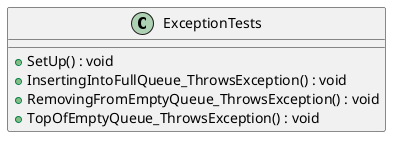 @startuml
class ExceptionTests {
    + SetUp() : void
    + InsertingIntoFullQueue_ThrowsException() : void
    + RemovingFromEmptyQueue_ThrowsException() : void
    + TopOfEmptyQueue_ThrowsException() : void
}
@enduml
